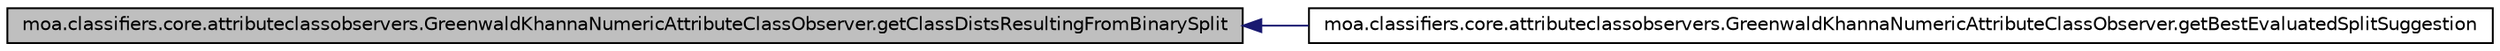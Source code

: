 digraph G
{
  edge [fontname="Helvetica",fontsize="10",labelfontname="Helvetica",labelfontsize="10"];
  node [fontname="Helvetica",fontsize="10",shape=record];
  rankdir=LR;
  Node1 [label="moa.classifiers.core.attributeclassobservers.GreenwaldKhannaNumericAttributeClassObserver.getClassDistsResultingFromBinarySplit",height=0.2,width=0.4,color="black", fillcolor="grey75", style="filled" fontcolor="black"];
  Node1 -> Node2 [dir=back,color="midnightblue",fontsize="10",style="solid",fontname="Helvetica"];
  Node2 [label="moa.classifiers.core.attributeclassobservers.GreenwaldKhannaNumericAttributeClassObserver.getBestEvaluatedSplitSuggestion",height=0.2,width=0.4,color="black", fillcolor="white", style="filled",URL="$classmoa_1_1classifiers_1_1core_1_1attributeclassobservers_1_1GreenwaldKhannaNumericAttributeClassObserver.html#a5e43b97b26839f07870b05a20dd18221",tooltip="Gets the best split suggestion given a criterion and a class distribution."];
}
